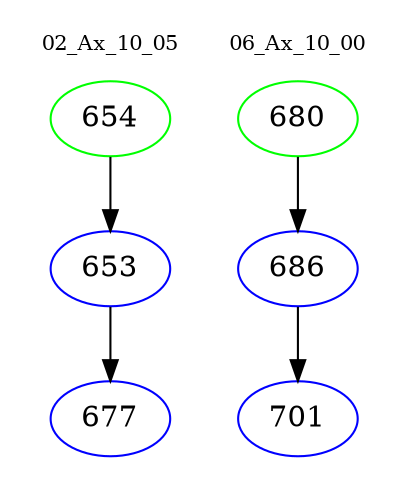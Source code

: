 digraph{
subgraph cluster_0 {
color = white
label = "02_Ax_10_05";
fontsize=10;
T0_654 [label="654", color="green"]
T0_654 -> T0_653 [color="black"]
T0_653 [label="653", color="blue"]
T0_653 -> T0_677 [color="black"]
T0_677 [label="677", color="blue"]
}
subgraph cluster_1 {
color = white
label = "06_Ax_10_00";
fontsize=10;
T1_680 [label="680", color="green"]
T1_680 -> T1_686 [color="black"]
T1_686 [label="686", color="blue"]
T1_686 -> T1_701 [color="black"]
T1_701 [label="701", color="blue"]
}
}
